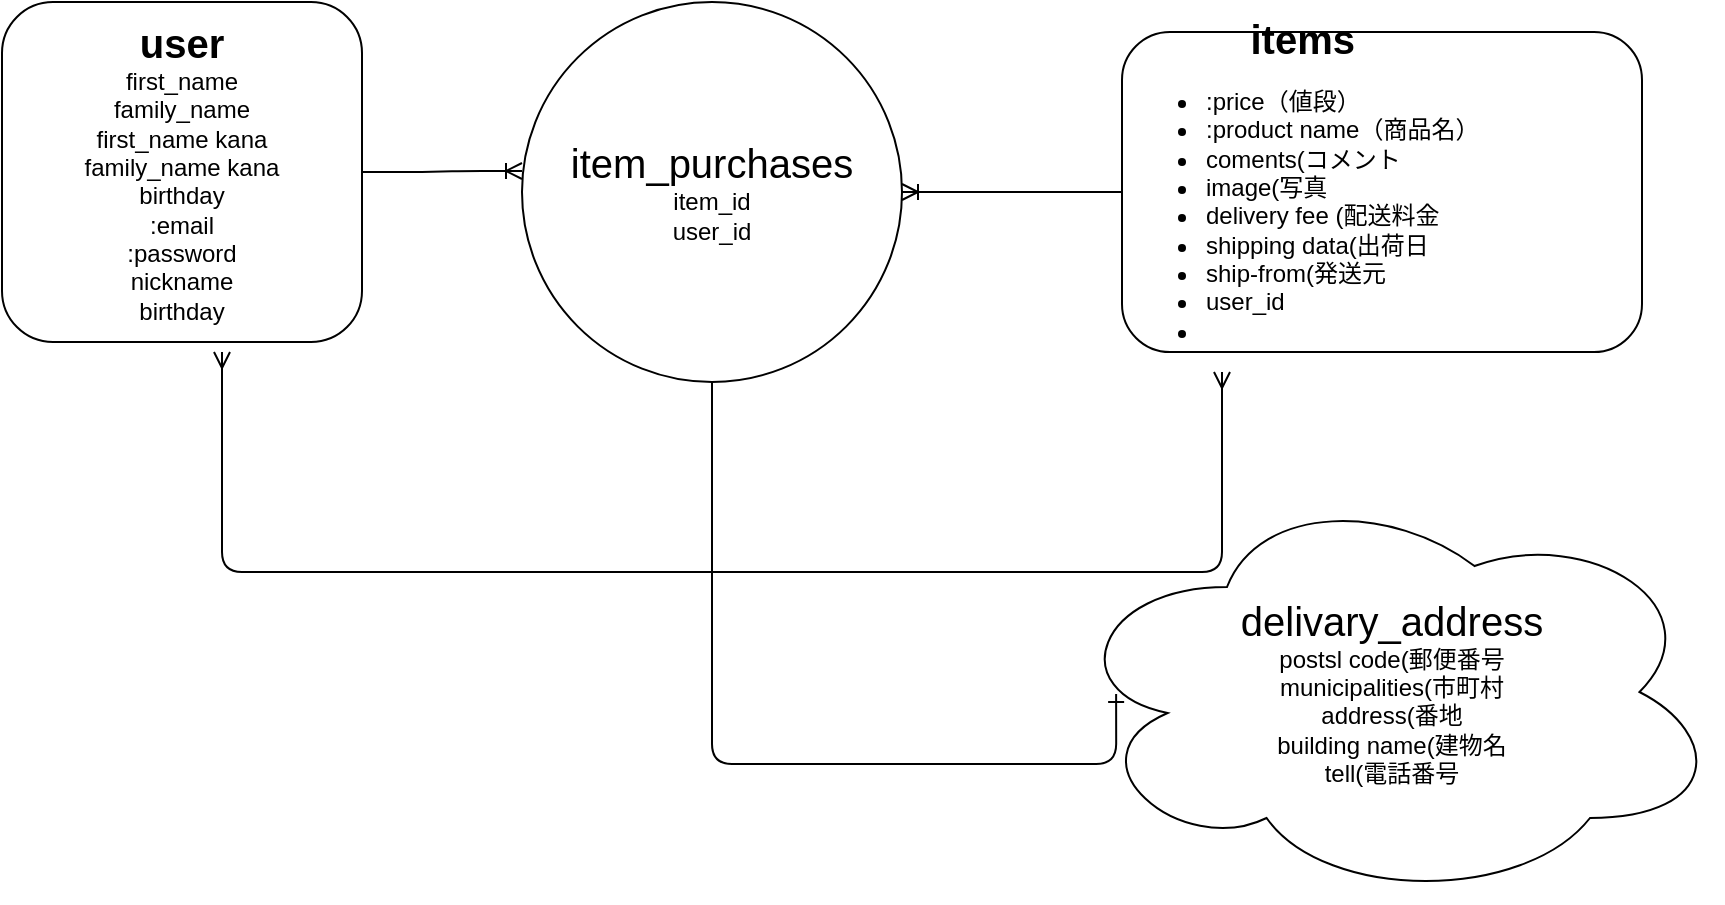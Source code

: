 <mxfile version="13.1.3">
    <diagram id="6hGFLwfOUW9BJ-s0fimq" name="Page-1">
        <mxGraphModel dx="0" dy="555" grid="1" gridSize="10" guides="1" tooltips="1" connect="0" arrows="0" fold="1" page="1" pageScale="1" pageWidth="827" pageHeight="1169" math="0" shadow="0">
            <root>
                <mxCell id="0"/>
                <mxCell id="1" parent="0"/>
                <mxCell id="5" value="&lt;b style=&quot;font-size: 20px&quot;&gt;user&lt;br&gt;&lt;/b&gt;first_name&lt;br&gt;family_name&lt;br&gt;first_name kana&lt;br&gt;family_name kana&lt;br&gt;birthday&lt;br&gt;:email&lt;br&gt;:password&lt;br&gt;nickname&lt;br&gt;birthday" style="rounded=1;whiteSpace=wrap;html=1;" parent="1" vertex="1">
                    <mxGeometry y="30" width="180" height="170" as="geometry"/>
                </mxCell>
                <mxCell id="8" value="&lt;span&gt;&lt;br&gt;&lt;br&gt;&lt;br&gt;&lt;br&gt;&lt;font style=&quot;font-size: 20px&quot;&gt;delivary_address&lt;/font&gt;&lt;br&gt;postsl code(郵便番号&lt;br&gt;municipalities(市町村&lt;br&gt;address(番地&lt;br&gt;building name(建物名&lt;br&gt;tell(電話番号&lt;br&gt;&lt;br&gt;&lt;br&gt;&lt;br&gt;&lt;br&gt;&lt;/span&gt;" style="ellipse;shape=cloud;whiteSpace=wrap;html=1;" parent="1" vertex="1">
                    <mxGeometry x="530" y="270" width="330" height="210" as="geometry"/>
                </mxCell>
                <mxCell id="19" value="&lt;div style=&quot;text-align: center&quot;&gt;&lt;b&gt;&lt;font style=&quot;font-size: 20px&quot;&gt;items&lt;/font&gt;&lt;/b&gt;&lt;/div&gt;&lt;ul&gt;&lt;li&gt;:price（値段）&lt;/li&gt;&lt;li&gt;:product name（商品名）&lt;/li&gt;&lt;li&gt;coments(コメント&lt;/li&gt;&lt;li&gt;image(写真&lt;/li&gt;&lt;li&gt;delivery fee (配送料金&lt;/li&gt;&lt;li&gt;shipping data(出荷日&lt;/li&gt;&lt;li&gt;ship-from(発送元&lt;/li&gt;&lt;li&gt;user_id&lt;/li&gt;&lt;li&gt;&lt;br&gt;&lt;/li&gt;&lt;/ul&gt;" style="rounded=1;whiteSpace=wrap;html=1;align=left;" parent="1" vertex="1">
                    <mxGeometry x="560" y="45" width="260" height="160" as="geometry"/>
                </mxCell>
                <mxCell id="21" value="&lt;font style=&quot;font-size: 20px&quot;&gt;item_purchases&lt;/font&gt;&lt;br&gt;item_id&lt;br&gt;user_id" style="ellipse;whiteSpace=wrap;html=1;aspect=fixed;align=center;" parent="1" vertex="1">
                    <mxGeometry x="260" y="30" width="190" height="190" as="geometry"/>
                </mxCell>
                <mxCell id="41" value="" style="fontSize=12;html=1;endArrow=ERoneToMany;" parent="1" source="19" edge="1">
                    <mxGeometry width="100" height="100" relative="1" as="geometry">
                        <mxPoint x="530" y="105" as="sourcePoint"/>
                        <mxPoint x="450" y="125" as="targetPoint"/>
                    </mxGeometry>
                </mxCell>
                <mxCell id="45" value="" style="edgeStyle=entityRelationEdgeStyle;fontSize=12;html=1;endArrow=ERoneToMany;" parent="1" edge="1">
                    <mxGeometry width="100" height="100" relative="1" as="geometry">
                        <mxPoint x="180" y="115" as="sourcePoint"/>
                        <mxPoint x="260" y="114.5" as="targetPoint"/>
                    </mxGeometry>
                </mxCell>
                <mxCell id="48" value="" style="edgeStyle=orthogonalEdgeStyle;fontSize=12;html=1;endArrow=ERmany;startArrow=ERmany;" parent="1" edge="1">
                    <mxGeometry width="100" height="100" relative="1" as="geometry">
                        <mxPoint x="110" y="205" as="sourcePoint"/>
                        <mxPoint x="610" y="215" as="targetPoint"/>
                        <Array as="points">
                            <mxPoint x="110" y="315"/>
                            <mxPoint x="610" y="315"/>
                        </Array>
                    </mxGeometry>
                </mxCell>
                <mxCell id="49" value="" style="edgeStyle=orthogonalEdgeStyle;fontSize=12;html=1;endArrow=ERone;endFill=1;exitX=0.5;exitY=1;exitDx=0;exitDy=0;entryX=0.082;entryY=0.505;entryDx=0;entryDy=0;entryPerimeter=0;" parent="1" source="21" target="8" edge="1">
                    <mxGeometry width="100" height="100" relative="1" as="geometry">
                        <mxPoint x="340" y="300" as="sourcePoint"/>
                        <mxPoint x="440" y="200" as="targetPoint"/>
                        <Array as="points">
                            <mxPoint x="355" y="411"/>
                        </Array>
                    </mxGeometry>
                </mxCell>
            </root>
        </mxGraphModel>
    </diagram>
</mxfile>